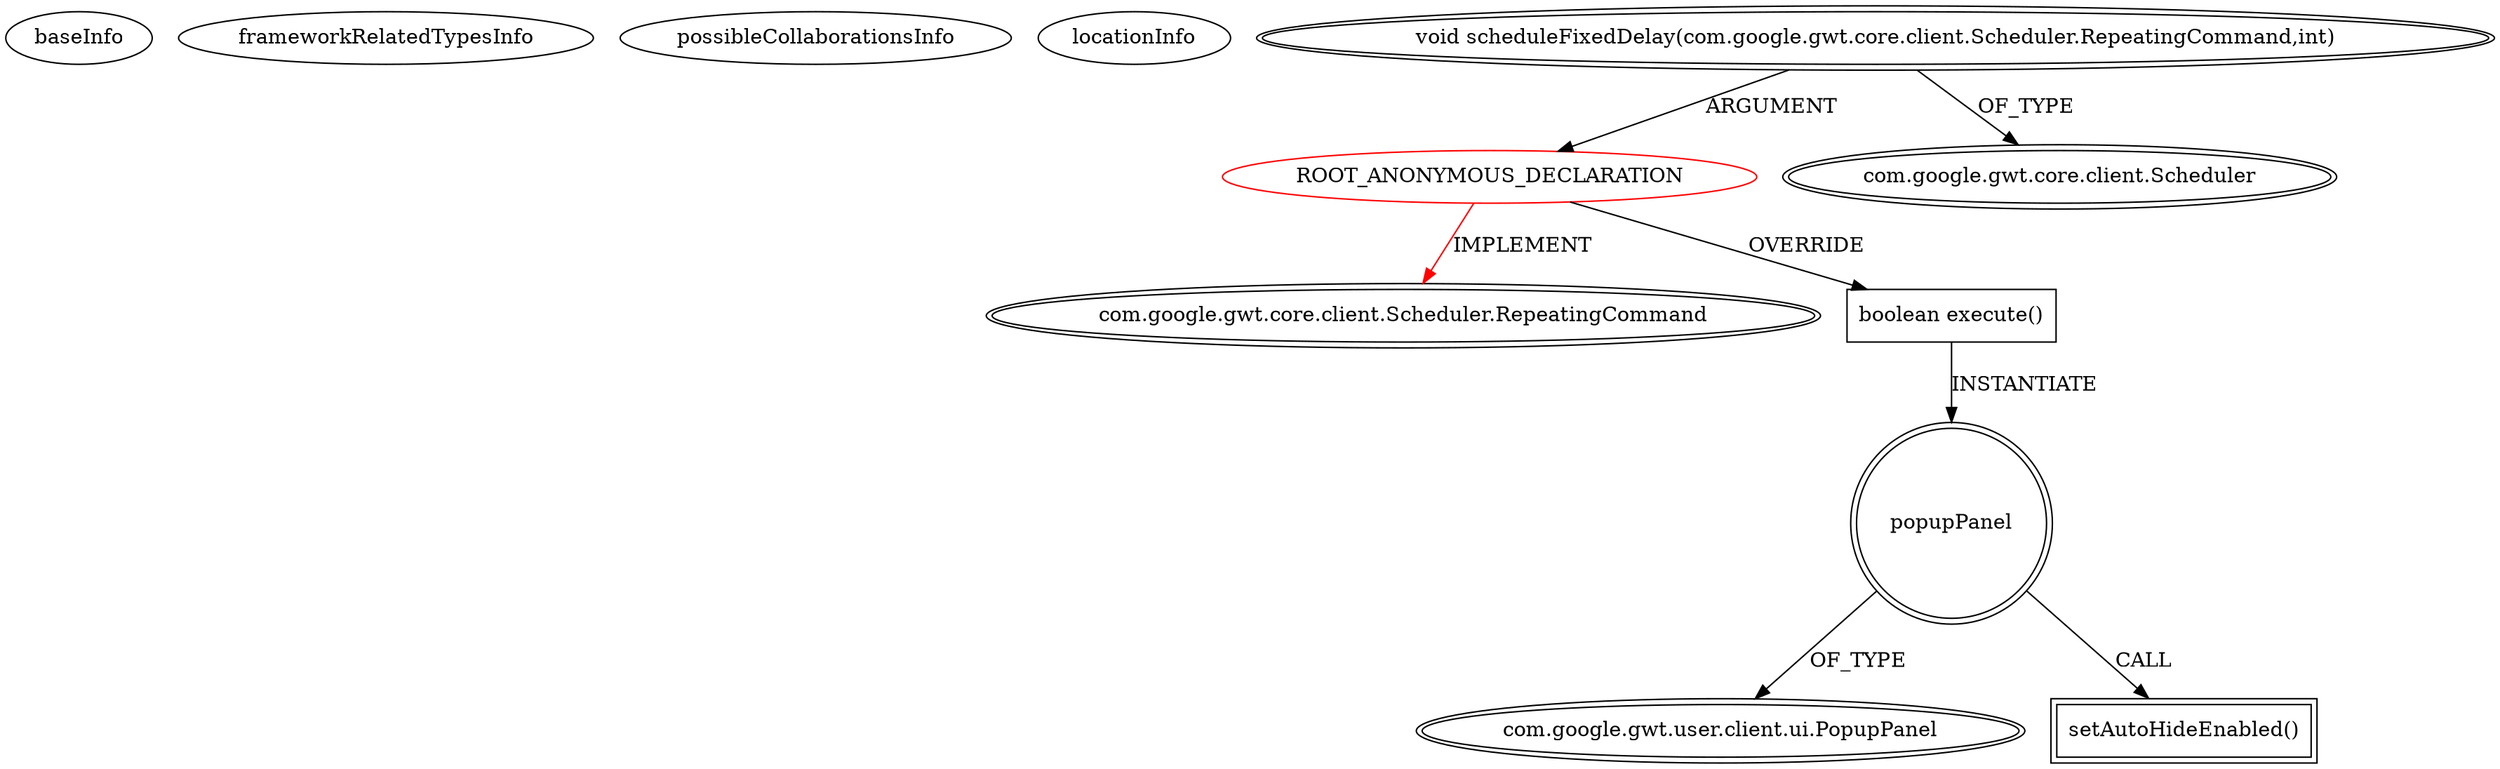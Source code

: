 digraph {
baseInfo[graphId=1366,category="extension_graph",isAnonymous=true,possibleRelation=false]
frameworkRelatedTypesInfo[0="com.google.gwt.core.client.Scheduler.RepeatingCommand"]
possibleCollaborationsInfo[]
locationInfo[projectName="ghillairet-gef-gwt",filePath="/ghillairet-gef-gwt/gef-gwt-master/src/main/java/org/eclipse/swt/widgets/Control.java",contextSignature="void mouseUp(MouseEvent)",graphId="1366"]
0[label="ROOT_ANONYMOUS_DECLARATION",vertexType="ROOT_ANONYMOUS_DECLARATION",isFrameworkType=false,color=red]
1[label="com.google.gwt.core.client.Scheduler.RepeatingCommand",vertexType="FRAMEWORK_INTERFACE_TYPE",isFrameworkType=true,peripheries=2]
2[label="void scheduleFixedDelay(com.google.gwt.core.client.Scheduler.RepeatingCommand,int)",vertexType="OUTSIDE_CALL",isFrameworkType=true,peripheries=2]
3[label="com.google.gwt.core.client.Scheduler",vertexType="FRAMEWORK_CLASS_TYPE",isFrameworkType=true,peripheries=2]
4[label="boolean execute()",vertexType="OVERRIDING_METHOD_DECLARATION",isFrameworkType=false,shape=box]
5[label="popupPanel",vertexType="VARIABLE_EXPRESION",isFrameworkType=true,peripheries=2,shape=circle]
7[label="com.google.gwt.user.client.ui.PopupPanel",vertexType="FRAMEWORK_CLASS_TYPE",isFrameworkType=true,peripheries=2]
6[label="setAutoHideEnabled()",vertexType="INSIDE_CALL",isFrameworkType=true,peripheries=2,shape=box]
0->1[label="IMPLEMENT",color=red]
2->0[label="ARGUMENT"]
2->3[label="OF_TYPE"]
0->4[label="OVERRIDE"]
4->5[label="INSTANTIATE"]
5->7[label="OF_TYPE"]
5->6[label="CALL"]
}
